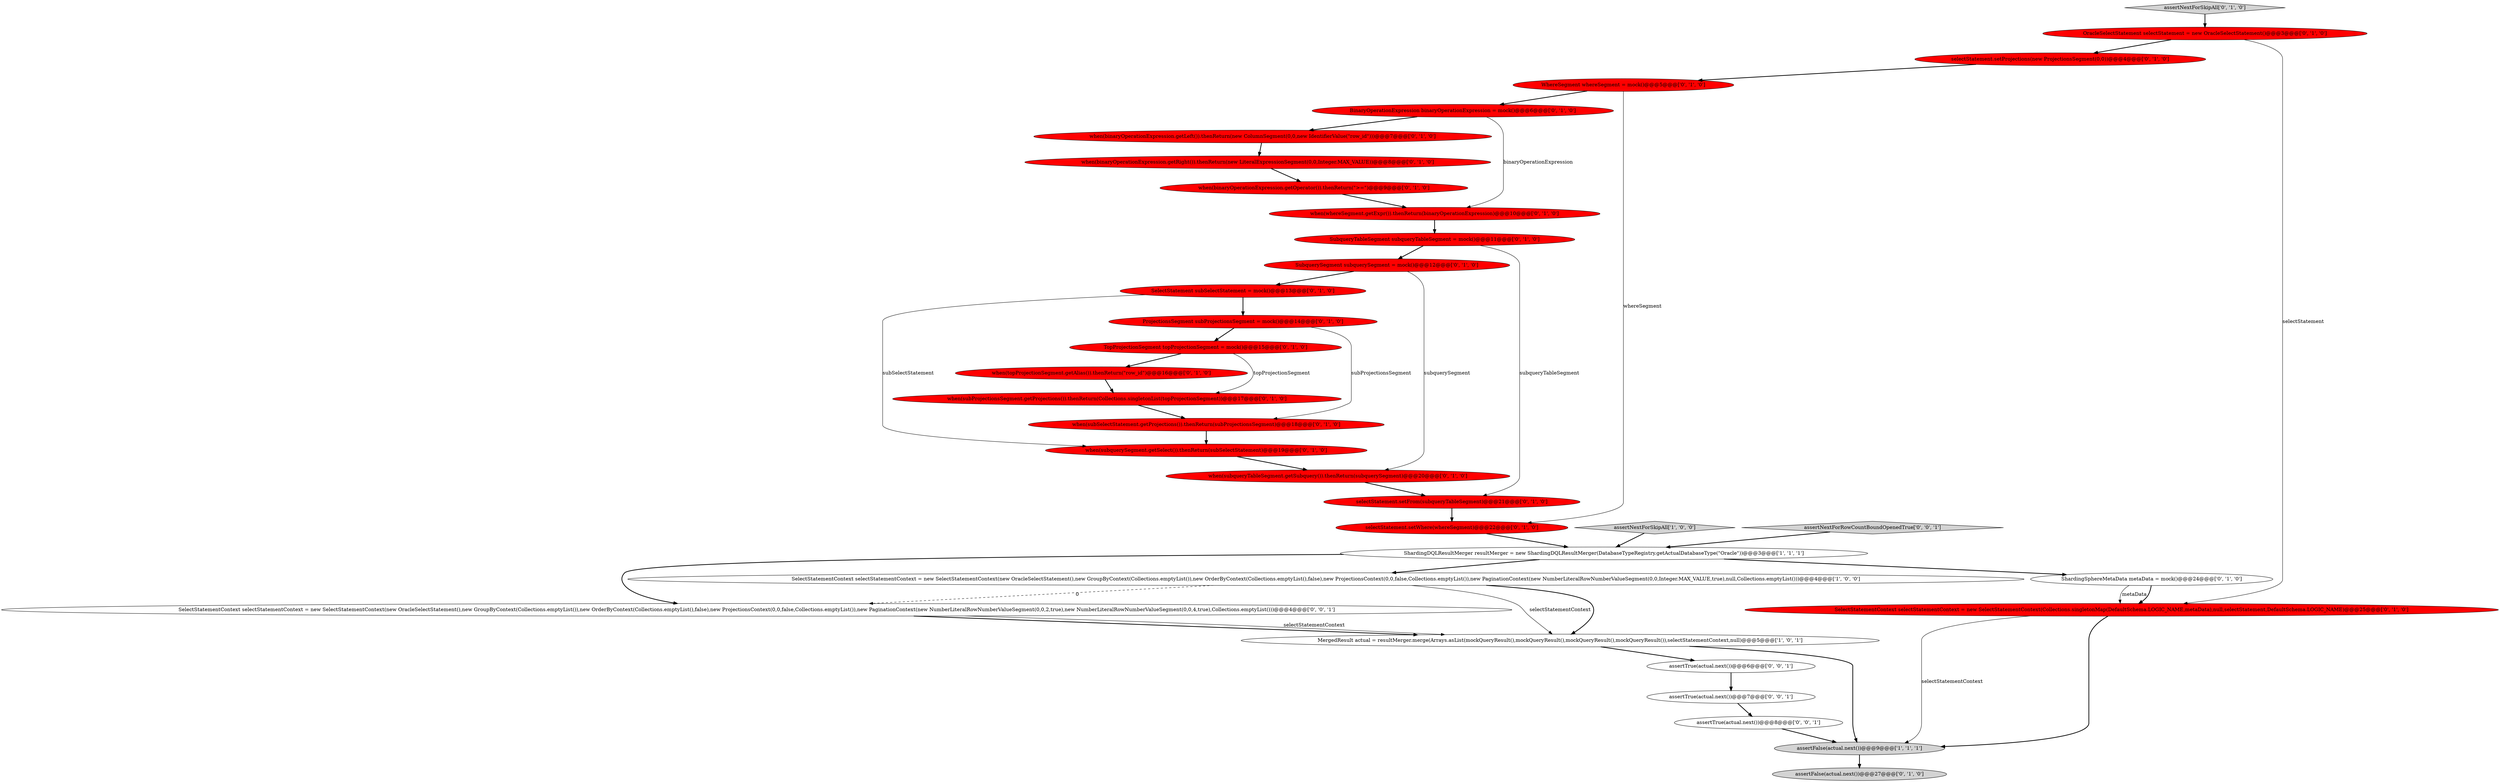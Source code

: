 digraph {
21 [style = filled, label = "when(subquerySegment.getSelect()).thenReturn(subSelectStatement)@@@19@@@['0', '1', '0']", fillcolor = red, shape = ellipse image = "AAA1AAABBB2BBB"];
17 [style = filled, label = "when(binaryOperationExpression.getOperator()).thenReturn(\">=\")@@@9@@@['0', '1', '0']", fillcolor = red, shape = ellipse image = "AAA1AAABBB2BBB"];
33 [style = filled, label = "assertTrue(actual.next())@@@6@@@['0', '0', '1']", fillcolor = white, shape = ellipse image = "AAA0AAABBB3BBB"];
29 [style = filled, label = "SelectStatementContext selectStatementContext = new SelectStatementContext(new OracleSelectStatement(),new GroupByContext(Collections.emptyList()),new OrderByContext(Collections.emptyList(),false),new ProjectionsContext(0,0,false,Collections.emptyList()),new PaginationContext(new NumberLiteralRowNumberValueSegment(0,0,2,true),new NumberLiteralRowNumberValueSegment(0,0,4,true),Collections.emptyList()))@@@4@@@['0', '0', '1']", fillcolor = white, shape = ellipse image = "AAA0AAABBB3BBB"];
9 [style = filled, label = "when(binaryOperationExpression.getRight()).thenReturn(new LiteralExpressionSegment(0,0,Integer.MAX_VALUE))@@@8@@@['0', '1', '0']", fillcolor = red, shape = ellipse image = "AAA1AAABBB2BBB"];
16 [style = filled, label = "when(topProjectionSegment.getAlias()).thenReturn(\"row_id\")@@@16@@@['0', '1', '0']", fillcolor = red, shape = ellipse image = "AAA1AAABBB2BBB"];
7 [style = filled, label = "SubquerySegment subquerySegment = mock()@@@12@@@['0', '1', '0']", fillcolor = red, shape = ellipse image = "AAA1AAABBB2BBB"];
5 [style = filled, label = "when(subqueryTableSegment.getSubquery()).thenReturn(subquerySegment)@@@20@@@['0', '1', '0']", fillcolor = red, shape = ellipse image = "AAA1AAABBB2BBB"];
8 [style = filled, label = "assertFalse(actual.next())@@@27@@@['0', '1', '0']", fillcolor = lightgray, shape = ellipse image = "AAA0AAABBB2BBB"];
2 [style = filled, label = "assertFalse(actual.next())@@@9@@@['1', '1', '1']", fillcolor = lightgray, shape = ellipse image = "AAA0AAABBB1BBB"];
4 [style = filled, label = "SelectStatementContext selectStatementContext = new SelectStatementContext(new OracleSelectStatement(),new GroupByContext(Collections.emptyList()),new OrderByContext(Collections.emptyList(),false),new ProjectionsContext(0,0,false,Collections.emptyList()),new PaginationContext(new NumberLiteralRowNumberValueSegment(0,0,Integer.MAX_VALUE,true),null,Collections.emptyList()))@@@4@@@['1', '0', '0']", fillcolor = white, shape = ellipse image = "AAA0AAABBB1BBB"];
13 [style = filled, label = "SelectStatementContext selectStatementContext = new SelectStatementContext(Collections.singletonMap(DefaultSchema.LOGIC_NAME,metaData),null,selectStatement,DefaultSchema.LOGIC_NAME)@@@25@@@['0', '1', '0']", fillcolor = red, shape = ellipse image = "AAA1AAABBB2BBB"];
0 [style = filled, label = "assertNextForSkipAll['1', '0', '0']", fillcolor = lightgray, shape = diamond image = "AAA0AAABBB1BBB"];
11 [style = filled, label = "when(subProjectionsSegment.getProjections()).thenReturn(Collections.singletonList(topProjectionSegment))@@@17@@@['0', '1', '0']", fillcolor = red, shape = ellipse image = "AAA1AAABBB2BBB"];
25 [style = filled, label = "ProjectionsSegment subProjectionsSegment = mock()@@@14@@@['0', '1', '0']", fillcolor = red, shape = ellipse image = "AAA1AAABBB2BBB"];
26 [style = filled, label = "selectStatement.setFrom(subqueryTableSegment)@@@21@@@['0', '1', '0']", fillcolor = red, shape = ellipse image = "AAA1AAABBB2BBB"];
30 [style = filled, label = "assertTrue(actual.next())@@@8@@@['0', '0', '1']", fillcolor = white, shape = ellipse image = "AAA0AAABBB3BBB"];
20 [style = filled, label = "when(binaryOperationExpression.getLeft()).thenReturn(new ColumnSegment(0,0,new IdentifierValue(\"row_id\")))@@@7@@@['0', '1', '0']", fillcolor = red, shape = ellipse image = "AAA1AAABBB2BBB"];
15 [style = filled, label = "SelectStatement subSelectStatement = mock()@@@13@@@['0', '1', '0']", fillcolor = red, shape = ellipse image = "AAA1AAABBB2BBB"];
22 [style = filled, label = "when(subSelectStatement.getProjections()).thenReturn(subProjectionsSegment)@@@18@@@['0', '1', '0']", fillcolor = red, shape = ellipse image = "AAA1AAABBB2BBB"];
31 [style = filled, label = "assertTrue(actual.next())@@@7@@@['0', '0', '1']", fillcolor = white, shape = ellipse image = "AAA0AAABBB3BBB"];
28 [style = filled, label = "selectStatement.setWhere(whereSegment)@@@22@@@['0', '1', '0']", fillcolor = red, shape = ellipse image = "AAA1AAABBB2BBB"];
14 [style = filled, label = "SubqueryTableSegment subqueryTableSegment = mock()@@@11@@@['0', '1', '0']", fillcolor = red, shape = ellipse image = "AAA1AAABBB2BBB"];
6 [style = filled, label = "selectStatement.setProjections(new ProjectionsSegment(0,0))@@@4@@@['0', '1', '0']", fillcolor = red, shape = ellipse image = "AAA1AAABBB2BBB"];
32 [style = filled, label = "assertNextForRowCountBoundOpenedTrue['0', '0', '1']", fillcolor = lightgray, shape = diamond image = "AAA0AAABBB3BBB"];
3 [style = filled, label = "ShardingDQLResultMerger resultMerger = new ShardingDQLResultMerger(DatabaseTypeRegistry.getActualDatabaseType(\"Oracle\"))@@@3@@@['1', '1', '1']", fillcolor = white, shape = ellipse image = "AAA0AAABBB1BBB"];
27 [style = filled, label = "assertNextForSkipAll['0', '1', '0']", fillcolor = lightgray, shape = diamond image = "AAA0AAABBB2BBB"];
19 [style = filled, label = "when(whereSegment.getExpr()).thenReturn(binaryOperationExpression)@@@10@@@['0', '1', '0']", fillcolor = red, shape = ellipse image = "AAA1AAABBB2BBB"];
10 [style = filled, label = "OracleSelectStatement selectStatement = new OracleSelectStatement()@@@3@@@['0', '1', '0']", fillcolor = red, shape = ellipse image = "AAA1AAABBB2BBB"];
12 [style = filled, label = "BinaryOperationExpression binaryOperationExpression = mock()@@@6@@@['0', '1', '0']", fillcolor = red, shape = ellipse image = "AAA1AAABBB2BBB"];
23 [style = filled, label = "ShardingSphereMetaData metaData = mock()@@@24@@@['0', '1', '0']", fillcolor = white, shape = ellipse image = "AAA0AAABBB2BBB"];
24 [style = filled, label = "WhereSegment whereSegment = mock()@@@5@@@['0', '1', '0']", fillcolor = red, shape = ellipse image = "AAA1AAABBB2BBB"];
1 [style = filled, label = "MergedResult actual = resultMerger.merge(Arrays.asList(mockQueryResult(),mockQueryResult(),mockQueryResult(),mockQueryResult()),selectStatementContext,null)@@@5@@@['1', '0', '1']", fillcolor = white, shape = ellipse image = "AAA0AAABBB1BBB"];
18 [style = filled, label = "TopProjectionSegment topProjectionSegment = mock()@@@15@@@['0', '1', '0']", fillcolor = red, shape = ellipse image = "AAA1AAABBB2BBB"];
0->3 [style = bold, label=""];
4->1 [style = solid, label="selectStatementContext"];
24->12 [style = bold, label=""];
23->13 [style = solid, label="metaData"];
16->11 [style = bold, label=""];
7->5 [style = solid, label="subquerySegment"];
20->9 [style = bold, label=""];
15->25 [style = bold, label=""];
13->2 [style = solid, label="selectStatementContext"];
25->18 [style = bold, label=""];
22->21 [style = bold, label=""];
12->20 [style = bold, label=""];
5->26 [style = bold, label=""];
24->28 [style = solid, label="whereSegment"];
9->17 [style = bold, label=""];
6->24 [style = bold, label=""];
12->19 [style = solid, label="binaryOperationExpression"];
15->21 [style = solid, label="subSelectStatement"];
3->4 [style = bold, label=""];
10->6 [style = bold, label=""];
17->19 [style = bold, label=""];
25->22 [style = solid, label="subProjectionsSegment"];
14->7 [style = bold, label=""];
18->11 [style = solid, label="topProjectionSegment"];
21->5 [style = bold, label=""];
3->23 [style = bold, label=""];
1->33 [style = bold, label=""];
10->13 [style = solid, label="selectStatement"];
19->14 [style = bold, label=""];
23->13 [style = bold, label=""];
27->10 [style = bold, label=""];
31->30 [style = bold, label=""];
11->22 [style = bold, label=""];
33->31 [style = bold, label=""];
7->15 [style = bold, label=""];
1->2 [style = bold, label=""];
4->1 [style = bold, label=""];
28->3 [style = bold, label=""];
26->28 [style = bold, label=""];
29->1 [style = bold, label=""];
30->2 [style = bold, label=""];
4->29 [style = dashed, label="0"];
32->3 [style = bold, label=""];
29->1 [style = solid, label="selectStatementContext"];
3->29 [style = bold, label=""];
14->26 [style = solid, label="subqueryTableSegment"];
2->8 [style = bold, label=""];
13->2 [style = bold, label=""];
18->16 [style = bold, label=""];
}
